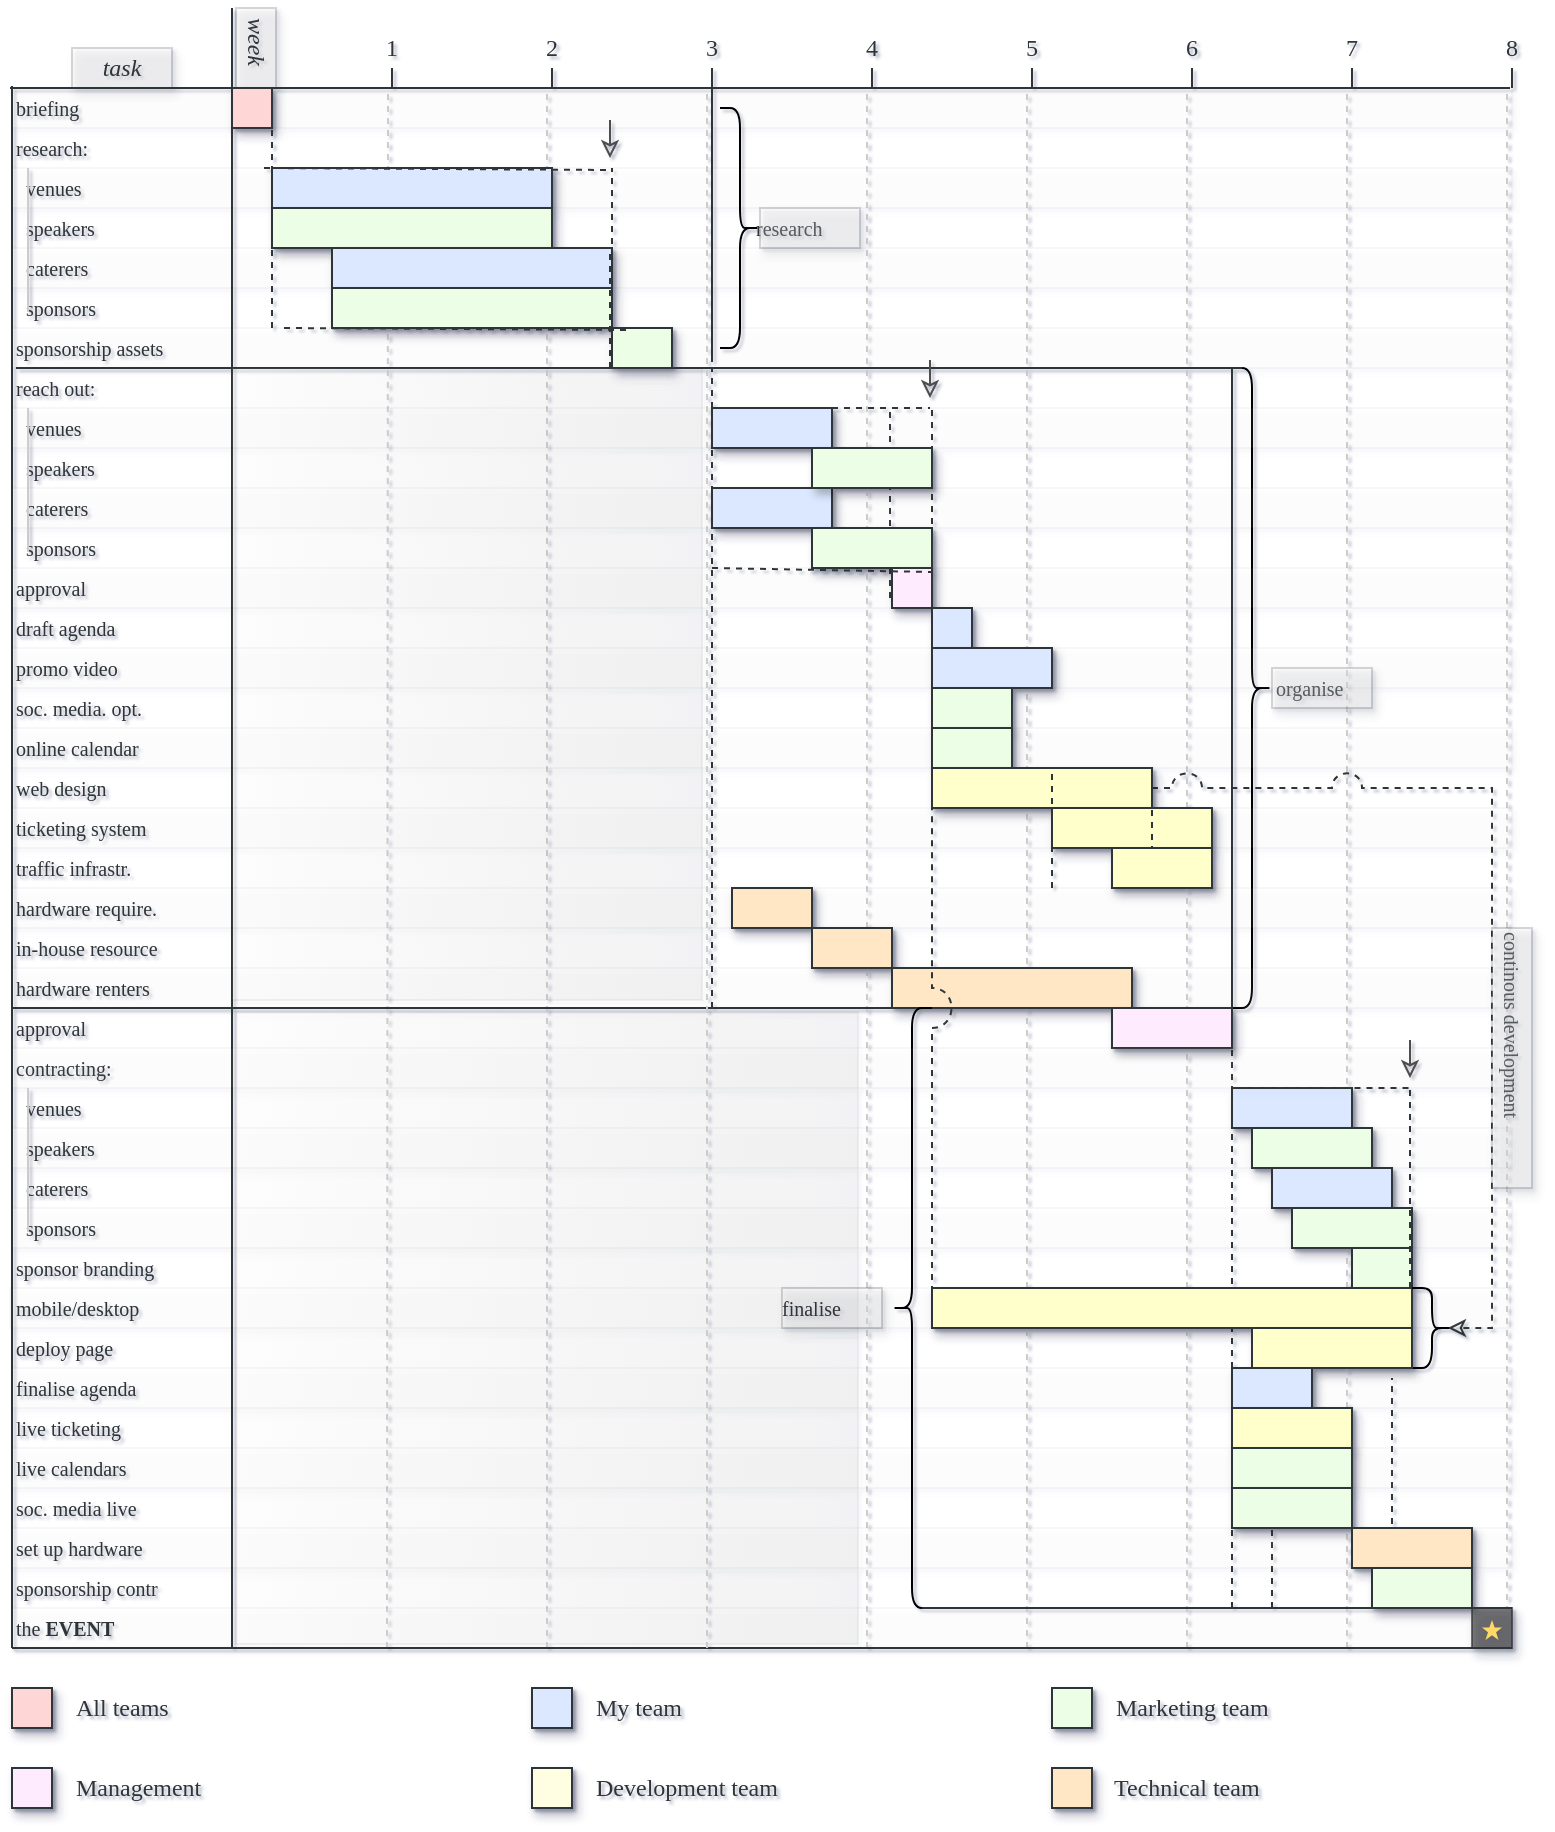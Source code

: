<mxfile version="13.9.9" type="device"><diagram id="DdX38HWJtgEctSTXn_3y" name="Page-1"><mxGraphModel dx="1408" dy="848" grid="0" gridSize="10" guides="1" tooltips="1" connect="1" arrows="1" fold="1" page="1" pageScale="1" pageWidth="827" pageHeight="1169" math="0" shadow="1"><root><mxCell id="0"/><mxCell id="1" parent="0"/><mxCell id="2W7cdCj_ZAWCvq8iic3t-220" value="" style="rounded=0;whiteSpace=wrap;html=1;fontFamily=Lucida Console;strokeColor=#2F3537;opacity=5;fillColor=#FFFFFF;shadow=0;fontColor=#2F3537;align=left;gradientColor=#4D4D4D;gradientDirection=east;" vertex="1" parent="1"><mxGeometry x="152" y="542" width="311" height="316" as="geometry"/></mxCell><mxCell id="2W7cdCj_ZAWCvq8iic3t-186" value="" style="endArrow=none;html=1;dashed=1;fontSize=10;fontColor=#2F3537;strokeColor=#CCCCCC;entryX=0.25;entryY=0;entryDx=0;entryDy=0;exitX=0.25;exitY=1;exitDx=0;exitDy=0;" edge="1" parent="1"><mxGeometry width="50" height="50" relative="1" as="geometry"><mxPoint x="787.5" y="860" as="sourcePoint"/><mxPoint x="787.5" y="80" as="targetPoint"/></mxGeometry></mxCell><mxCell id="2W7cdCj_ZAWCvq8iic3t-123" value="" style="endArrow=none;dashed=1;html=1;strokeColor=#2F3537;fontSize=10;fontColor=#2F3537;entryX=1;entryY=0.25;entryDx=0;entryDy=0;" edge="1" parent="1"><mxGeometry width="50" height="50" relative="1" as="geometry"><mxPoint x="670" y="840" as="sourcePoint"/><mxPoint x="670" y="725" as="targetPoint"/></mxGeometry></mxCell><mxCell id="2W7cdCj_ZAWCvq8iic3t-125" value="" style="endArrow=none;dashed=1;html=1;strokeColor=#2F3537;fontSize=10;fontColor=#2F3537;entryX=1;entryY=0.25;entryDx=0;entryDy=0;" edge="1" parent="1"><mxGeometry width="50" height="50" relative="1" as="geometry"><mxPoint x="730" y="840" as="sourcePoint"/><mxPoint x="730" y="725" as="targetPoint"/></mxGeometry></mxCell><mxCell id="2W7cdCj_ZAWCvq8iic3t-185" value="" style="endArrow=none;html=1;dashed=1;fontSize=10;fontColor=#2F3537;strokeColor=#CCCCCC;entryX=0.25;entryY=0;entryDx=0;entryDy=0;exitX=0.25;exitY=1;exitDx=0;exitDy=0;" edge="1" parent="1"><mxGeometry width="50" height="50" relative="1" as="geometry"><mxPoint x="707.5" y="860" as="sourcePoint"/><mxPoint x="707.5" y="80" as="targetPoint"/></mxGeometry></mxCell><mxCell id="2W7cdCj_ZAWCvq8iic3t-184" value="" style="endArrow=none;html=1;dashed=1;fontSize=10;fontColor=#2F3537;strokeColor=#CCCCCC;entryX=0.25;entryY=0;entryDx=0;entryDy=0;exitX=0.25;exitY=1;exitDx=0;exitDy=0;" edge="1" parent="1"><mxGeometry width="50" height="50" relative="1" as="geometry"><mxPoint x="627.5" y="860" as="sourcePoint"/><mxPoint x="627.5" y="80" as="targetPoint"/></mxGeometry></mxCell><mxCell id="2W7cdCj_ZAWCvq8iic3t-182" value="" style="endArrow=none;html=1;dashed=1;fontSize=10;fontColor=#2F3537;strokeColor=#CCCCCC;entryX=0.25;entryY=0;entryDx=0;entryDy=0;exitX=0.25;exitY=1;exitDx=0;exitDy=0;" edge="1" parent="1"><mxGeometry width="50" height="50" relative="1" as="geometry"><mxPoint x="467.5" y="860" as="sourcePoint"/><mxPoint x="467.5" y="80" as="targetPoint"/></mxGeometry></mxCell><mxCell id="2W7cdCj_ZAWCvq8iic3t-95" value="" style="shape=curlyBracket;whiteSpace=wrap;html=1;rounded=1;fontSize=10;align=left;direction=west;fontColor=#2F3537;" vertex="1" parent="1"><mxGeometry x="650" y="220" width="20" height="320" as="geometry"/></mxCell><mxCell id="2W7cdCj_ZAWCvq8iic3t-113" style="edgeStyle=orthogonalEdgeStyle;rounded=0;orthogonalLoop=1;jettySize=auto;html=1;strokeColor=#2F3537;fontSize=10;fontColor=#2F3537;entryX=0.1;entryY=0.5;entryDx=0;entryDy=0;entryPerimeter=0;dashed=1;endArrow=classic;endFill=0;jumpStyle=arc;jumpSize=15;" edge="1" parent="1" source="2W7cdCj_ZAWCvq8iic3t-86" target="2W7cdCj_ZAWCvq8iic3t-114"><mxGeometry relative="1" as="geometry"><mxPoint x="790" y="720" as="targetPoint"/><Array as="points"><mxPoint x="780" y="430"/><mxPoint x="780" y="700"/></Array></mxGeometry></mxCell><mxCell id="2W7cdCj_ZAWCvq8iic3t-102" value="" style="endArrow=none;dashed=1;html=1;strokeColor=#2F3537;fontSize=10;fontColor=#2F3537;exitX=1;exitY=0.75;exitDx=0;exitDy=0;" edge="1" parent="1"><mxGeometry width="50" height="50" relative="1" as="geometry"><mxPoint x="479" y="335" as="sourcePoint"/><mxPoint x="479" y="240" as="targetPoint"/></mxGeometry></mxCell><mxCell id="2W7cdCj_ZAWCvq8iic3t-99" value="" style="endArrow=none;dashed=1;html=1;strokeColor=#2F3537;fontSize=10;fontColor=#2F3537;entryX=1;entryY=0;entryDx=0;entryDy=0;" edge="1" parent="1" target="2W7cdCj_ZAWCvq8iic3t-62"><mxGeometry width="50" height="50" relative="1" as="geometry"><mxPoint x="310" y="200" as="sourcePoint"/><mxPoint x="309" y="140" as="targetPoint"/></mxGeometry></mxCell><mxCell id="2W7cdCj_ZAWCvq8iic3t-180" value="" style="endArrow=none;html=1;dashed=1;fontSize=10;fontColor=#2F3537;strokeColor=#CCCCCC;entryX=0.25;entryY=0;entryDx=0;entryDy=0;exitX=0.25;exitY=1;exitDx=0;exitDy=0;" edge="1" parent="1"><mxGeometry width="50" height="50" relative="1" as="geometry"><mxPoint x="307.5" y="860" as="sourcePoint"/><mxPoint x="307.5" y="80" as="targetPoint"/></mxGeometry></mxCell><mxCell id="2W7cdCj_ZAWCvq8iic3t-179" value="" style="endArrow=none;html=1;dashed=1;fontSize=10;fontColor=#2F3537;strokeColor=#CCCCCC;exitX=0.25;exitY=1;exitDx=0;exitDy=0;jumpSize=15;" edge="1" parent="1" source="2W7cdCj_ZAWCvq8iic3t-177"><mxGeometry width="50" height="50" relative="1" as="geometry"><mxPoint x="390" y="420" as="sourcePoint"/><mxPoint x="228" y="80" as="targetPoint"/></mxGeometry></mxCell><mxCell id="2W7cdCj_ZAWCvq8iic3t-177" value="" style="rounded=0;whiteSpace=wrap;html=1;fontFamily=Lucida Console;strokeColor=#2F3537;opacity=3;fillColor=#FFFFFF;shadow=1;fontColor=#2F3537;align=left;textOpacity=5;" vertex="1" parent="1"><mxGeometry x="40" y="840" width="750" height="20" as="geometry"/></mxCell><mxCell id="2W7cdCj_ZAWCvq8iic3t-183" value="" style="endArrow=none;html=1;fontSize=10;fontColor=#2F3537;entryX=0.25;entryY=0;entryDx=0;entryDy=0;exitX=0.25;exitY=1;exitDx=0;exitDy=0;shadow=0;dashed=1;strokeColor=#CCCCCC;" edge="1" parent="1"><mxGeometry width="50" height="50" relative="1" as="geometry"><mxPoint x="547.5" y="860" as="sourcePoint"/><mxPoint x="547.5" y="80" as="targetPoint"/></mxGeometry></mxCell><mxCell id="2W7cdCj_ZAWCvq8iic3t-156" value="" style="rounded=0;whiteSpace=wrap;html=1;fontFamily=Lucida Console;strokeColor=#2F3537;opacity=3;fillColor=#FFFFFF;shadow=1;fontColor=#2F3537;align=left;textOpacity=5;" vertex="1" parent="1"><mxGeometry x="40" y="80" width="750" height="20" as="geometry"/></mxCell><mxCell id="2W7cdCj_ZAWCvq8iic3t-192" value="" style="rounded=0;whiteSpace=wrap;html=1;fontFamily=Lucida Console;strokeColor=#2F3537;opacity=20;fillColor=#FFFFFF;shadow=1;fontColor=#2F3537;align=left;direction=south;fontStyle=2" vertex="1" parent="1"><mxGeometry x="152" y="40" width="20" height="40" as="geometry"/></mxCell><mxCell id="2W7cdCj_ZAWCvq8iic3t-191" value="" style="rounded=0;whiteSpace=wrap;html=1;fontFamily=Lucida Console;strokeColor=#2F3537;opacity=20;fillColor=#FFFFFF;shadow=1;fontColor=#2F3537;align=left;" vertex="1" parent="1"><mxGeometry x="70" y="60" width="50" height="20" as="geometry"/></mxCell><mxCell id="2W7cdCj_ZAWCvq8iic3t-159" value="" style="rounded=0;whiteSpace=wrap;html=1;fontFamily=Lucida Console;strokeColor=#2F3537;opacity=3;fillColor=#FFFFFF;shadow=1;fontColor=#2F3537;align=left;textOpacity=5;" vertex="1" parent="1"><mxGeometry x="40" y="120" width="750" height="20" as="geometry"/></mxCell><mxCell id="2W7cdCj_ZAWCvq8iic3t-160" value="" style="rounded=0;whiteSpace=wrap;html=1;fontFamily=Lucida Console;strokeColor=#2F3537;opacity=3;fillColor=#FFFFFF;shadow=1;fontColor=#2F3537;align=left;textOpacity=5;" vertex="1" parent="1"><mxGeometry x="40" y="160" width="750" height="20" as="geometry"/></mxCell><mxCell id="2W7cdCj_ZAWCvq8iic3t-161" value="" style="rounded=0;whiteSpace=wrap;html=1;fontFamily=Lucida Console;strokeColor=#2F3537;opacity=3;fillColor=#FFFFFF;shadow=1;fontColor=#2F3537;align=left;textOpacity=5;" vertex="1" parent="1"><mxGeometry x="40" y="200" width="750" height="20" as="geometry"/></mxCell><mxCell id="2W7cdCj_ZAWCvq8iic3t-162" value="" style="rounded=0;whiteSpace=wrap;html=1;fontFamily=Lucida Console;strokeColor=#2F3537;opacity=3;fillColor=#FFFFFF;shadow=1;fontColor=#2F3537;align=left;textOpacity=5;" vertex="1" parent="1"><mxGeometry x="40" y="240" width="750" height="20" as="geometry"/></mxCell><mxCell id="2W7cdCj_ZAWCvq8iic3t-163" value="" style="rounded=0;whiteSpace=wrap;html=1;fontFamily=Lucida Console;strokeColor=#2F3537;opacity=3;fillColor=#FFFFFF;shadow=1;fontColor=#2F3537;align=left;textOpacity=5;" vertex="1" parent="1"><mxGeometry x="40" y="280" width="750" height="20" as="geometry"/></mxCell><mxCell id="2W7cdCj_ZAWCvq8iic3t-164" value="" style="rounded=0;whiteSpace=wrap;html=1;fontFamily=Lucida Console;strokeColor=#2F3537;opacity=3;fillColor=#FFFFFF;shadow=1;fontColor=#2F3537;align=left;textOpacity=5;" vertex="1" parent="1"><mxGeometry x="40" y="320" width="750" height="20" as="geometry"/></mxCell><mxCell id="2W7cdCj_ZAWCvq8iic3t-165" value="" style="rounded=0;whiteSpace=wrap;html=1;fontFamily=Lucida Console;strokeColor=#2F3537;opacity=3;fillColor=#FFFFFF;shadow=1;fontColor=#2F3537;align=left;textOpacity=5;" vertex="1" parent="1"><mxGeometry x="40" y="360" width="750" height="20" as="geometry"/></mxCell><mxCell id="2W7cdCj_ZAWCvq8iic3t-166" value="" style="rounded=0;whiteSpace=wrap;html=1;fontFamily=Lucida Console;strokeColor=#2F3537;opacity=3;fillColor=#FFFFFF;shadow=1;fontColor=#2F3537;align=left;textOpacity=5;" vertex="1" parent="1"><mxGeometry x="40" y="400" width="750" height="20" as="geometry"/></mxCell><mxCell id="2W7cdCj_ZAWCvq8iic3t-167" value="" style="rounded=0;whiteSpace=wrap;html=1;fontFamily=Lucida Console;strokeColor=#2F3537;opacity=3;fillColor=#FFFFFF;shadow=1;fontColor=#2F3537;align=left;textOpacity=5;" vertex="1" parent="1"><mxGeometry x="40" y="440" width="750" height="20" as="geometry"/></mxCell><mxCell id="2W7cdCj_ZAWCvq8iic3t-176" value="" style="rounded=0;whiteSpace=wrap;html=1;fontFamily=Lucida Console;strokeColor=#2F3537;opacity=3;fillColor=#FFFFFF;shadow=1;fontColor=#2F3537;align=left;textOpacity=5;" vertex="1" parent="1"><mxGeometry x="40" y="800" width="750" height="20" as="geometry"/></mxCell><mxCell id="2W7cdCj_ZAWCvq8iic3t-175" value="" style="rounded=0;whiteSpace=wrap;html=1;fontFamily=Lucida Console;strokeColor=#2F3537;opacity=3;fillColor=#FFFFFF;shadow=1;fontColor=#2F3537;align=left;textOpacity=5;" vertex="1" parent="1"><mxGeometry x="40" y="760" width="750" height="20" as="geometry"/></mxCell><mxCell id="2W7cdCj_ZAWCvq8iic3t-174" value="" style="rounded=0;whiteSpace=wrap;html=1;fontFamily=Lucida Console;strokeColor=#2F3537;opacity=3;fillColor=#FFFFFF;shadow=1;fontColor=#2F3537;align=left;textOpacity=5;" vertex="1" parent="1"><mxGeometry x="40" y="720" width="750" height="20" as="geometry"/></mxCell><mxCell id="2W7cdCj_ZAWCvq8iic3t-172" value="" style="rounded=0;whiteSpace=wrap;html=1;fontFamily=Lucida Console;strokeColor=#2F3537;opacity=3;fillColor=#FFFFFF;shadow=1;fontColor=#2F3537;align=left;textOpacity=5;" vertex="1" parent="1"><mxGeometry x="40" y="640" width="750" height="20" as="geometry"/></mxCell><mxCell id="2W7cdCj_ZAWCvq8iic3t-171" value="" style="rounded=0;whiteSpace=wrap;html=1;fontFamily=Lucida Console;strokeColor=#2F3537;opacity=3;fillColor=#FFFFFF;shadow=1;fontColor=#2F3537;align=left;textOpacity=5;" vertex="1" parent="1"><mxGeometry x="40" y="600" width="750" height="20" as="geometry"/></mxCell><mxCell id="2W7cdCj_ZAWCvq8iic3t-168" value="" style="rounded=0;whiteSpace=wrap;html=1;fontFamily=Lucida Console;strokeColor=#2F3537;opacity=3;fillColor=#FFFFFF;shadow=1;fontColor=#2F3537;align=left;textOpacity=5;" vertex="1" parent="1"><mxGeometry x="40" y="480" width="750" height="20" as="geometry"/></mxCell><mxCell id="2W7cdCj_ZAWCvq8iic3t-169" value="" style="rounded=0;whiteSpace=wrap;html=1;fontFamily=Lucida Console;strokeColor=#2F3537;opacity=3;fillColor=#FFFFFF;shadow=1;fontColor=#2F3537;align=left;textOpacity=5;" vertex="1" parent="1"><mxGeometry x="40" y="520" width="750" height="20" as="geometry"/></mxCell><mxCell id="2W7cdCj_ZAWCvq8iic3t-173" value="" style="rounded=0;whiteSpace=wrap;html=1;fontFamily=Lucida Console;strokeColor=#2F3537;opacity=3;fillColor=#FFFFFF;shadow=1;fontColor=#2F3537;align=left;textOpacity=5;" vertex="1" parent="1"><mxGeometry x="39" y="680" width="750" height="20" as="geometry"/></mxCell><mxCell id="2W7cdCj_ZAWCvq8iic3t-145" value="" style="rounded=0;whiteSpace=wrap;html=1;fontFamily=Lucida Console;strokeColor=#2F3537;opacity=20;fillColor=#FFFFFF;shadow=1;fontColor=#2F3537;align=left;" vertex="1" parent="1"><mxGeometry x="425" y="680" width="50" height="20" as="geometry"/></mxCell><mxCell id="2W7cdCj_ZAWCvq8iic3t-1" value="" style="endArrow=none;html=1;strokeColor=#2F3537;exitX=1;exitY=1;exitDx=0;exitDy=0;" edge="1" parent="1" source="2W7cdCj_ZAWCvq8iic3t-60"><mxGeometry width="50" height="50" relative="1" as="geometry"><mxPoint x="150" y="975" as="sourcePoint"/><mxPoint x="150" y="40" as="targetPoint"/></mxGeometry></mxCell><mxCell id="2W7cdCj_ZAWCvq8iic3t-2" value="" style="endArrow=none;html=1;strokeColor=#2F3537;" edge="1" parent="1"><mxGeometry width="50" height="50" relative="1" as="geometry"><mxPoint x="39" y="80" as="sourcePoint"/><mxPoint x="789" y="80" as="targetPoint"/></mxGeometry></mxCell><mxCell id="2W7cdCj_ZAWCvq8iic3t-3" value="" style="endArrow=none;html=1;strokeColor=#2F3537;" edge="1" parent="1"><mxGeometry width="50" height="50" relative="1" as="geometry"><mxPoint x="230" y="80" as="sourcePoint"/><mxPoint x="230" y="70" as="targetPoint"/></mxGeometry></mxCell><mxCell id="2W7cdCj_ZAWCvq8iic3t-4" value="" style="endArrow=none;html=1;strokeColor=#2F3537;" edge="1" parent="1"><mxGeometry width="50" height="50" relative="1" as="geometry"><mxPoint x="310" y="80" as="sourcePoint"/><mxPoint x="310" y="70" as="targetPoint"/></mxGeometry></mxCell><mxCell id="2W7cdCj_ZAWCvq8iic3t-5" value="" style="endArrow=none;html=1;strokeColor=#2F3537;" edge="1" parent="1"><mxGeometry width="50" height="50" relative="1" as="geometry"><mxPoint x="390" y="80" as="sourcePoint"/><mxPoint x="390" y="70" as="targetPoint"/></mxGeometry></mxCell><mxCell id="2W7cdCj_ZAWCvq8iic3t-6" value="" style="endArrow=none;html=1;strokeColor=#2F3537;" edge="1" parent="1"><mxGeometry width="50" height="50" relative="1" as="geometry"><mxPoint x="470" y="80" as="sourcePoint"/><mxPoint x="470" y="70" as="targetPoint"/></mxGeometry></mxCell><mxCell id="2W7cdCj_ZAWCvq8iic3t-7" value="" style="endArrow=none;html=1;strokeColor=#2F3537;" edge="1" parent="1"><mxGeometry width="50" height="50" relative="1" as="geometry"><mxPoint x="550" y="80" as="sourcePoint"/><mxPoint x="550" y="70" as="targetPoint"/></mxGeometry></mxCell><mxCell id="2W7cdCj_ZAWCvq8iic3t-8" value="" style="endArrow=none;html=1;strokeColor=#2F3537;" edge="1" parent="1"><mxGeometry width="50" height="50" relative="1" as="geometry"><mxPoint x="630" y="80" as="sourcePoint"/><mxPoint x="630" y="70" as="targetPoint"/></mxGeometry></mxCell><mxCell id="2W7cdCj_ZAWCvq8iic3t-9" value="" style="endArrow=none;html=1;strokeColor=#2F3537;" edge="1" parent="1"><mxGeometry width="50" height="50" relative="1" as="geometry"><mxPoint x="710" y="80" as="sourcePoint"/><mxPoint x="710" y="70" as="targetPoint"/></mxGeometry></mxCell><mxCell id="2W7cdCj_ZAWCvq8iic3t-10" value="" style="endArrow=none;html=1;strokeColor=#2F3537;" edge="1" parent="1"><mxGeometry width="50" height="50" relative="1" as="geometry"><mxPoint x="790" y="80" as="sourcePoint"/><mxPoint x="790" y="70" as="targetPoint"/></mxGeometry></mxCell><mxCell id="2W7cdCj_ZAWCvq8iic3t-11" value="week" style="text;html=1;strokeColor=none;fillColor=none;align=left;verticalAlign=middle;whiteSpace=wrap;rounded=0;fontFamily=Fira Code;fontSource=https%3A%2F%2Ffonts.googleapis.com%2Fcss2%3Ffamily%3DFira%2BCode%3Awght%40300%26display%3Dswap';fontColor=#2F3537;rotation=90;fontStyle=2" vertex="1" parent="1"><mxGeometry x="143" y="52" width="38" height="20" as="geometry"/></mxCell><mxCell id="2W7cdCj_ZAWCvq8iic3t-12" value="1" style="text;html=1;strokeColor=none;fillColor=none;align=center;verticalAlign=middle;whiteSpace=wrap;rounded=0;fontFamily=Fira Code;fontSource=https%3A%2F%2Ffonts.googleapis.com%2Fcss2%3Ffamily%3DFira%2BCode%3Awght%40300%26display%3Dswap';fontColor=#2F3537;" vertex="1" parent="1"><mxGeometry x="220" y="50" width="20" height="20" as="geometry"/></mxCell><mxCell id="2W7cdCj_ZAWCvq8iic3t-13" value="2" style="text;html=1;strokeColor=none;fillColor=none;align=center;verticalAlign=middle;whiteSpace=wrap;rounded=0;fontFamily=Fira Code;fontSource=https%3A%2F%2Ffonts.googleapis.com%2Fcss2%3Ffamily%3DFira%2BCode%3Awght%40300%26display%3Dswap';fontColor=#2F3537;" vertex="1" parent="1"><mxGeometry x="300" y="50" width="20" height="20" as="geometry"/></mxCell><mxCell id="2W7cdCj_ZAWCvq8iic3t-14" value="3" style="text;html=1;strokeColor=none;fillColor=none;align=center;verticalAlign=middle;whiteSpace=wrap;rounded=0;fontFamily=Fira Code;fontSource=https%3A%2F%2Ffonts.googleapis.com%2Fcss2%3Ffamily%3DFira%2BCode%3Awght%40300%26display%3Dswap';fontColor=#2F3537;" vertex="1" parent="1"><mxGeometry x="380" y="50" width="20" height="20" as="geometry"/></mxCell><mxCell id="2W7cdCj_ZAWCvq8iic3t-15" value="4" style="text;html=1;strokeColor=none;fillColor=none;align=center;verticalAlign=middle;whiteSpace=wrap;rounded=0;fontFamily=Fira Code;fontSource=https%3A%2F%2Ffonts.googleapis.com%2Fcss2%3Ffamily%3DFira%2BCode%3Awght%40300%26display%3Dswap';fontColor=#2F3537;" vertex="1" parent="1"><mxGeometry x="460" y="50" width="20" height="20" as="geometry"/></mxCell><mxCell id="2W7cdCj_ZAWCvq8iic3t-16" value="5" style="text;html=1;strokeColor=none;fillColor=none;align=center;verticalAlign=middle;whiteSpace=wrap;rounded=0;fontFamily=Fira Code;fontSource=https%3A%2F%2Ffonts.googleapis.com%2Fcss2%3Ffamily%3DFira%2BCode%3Awght%40300%26display%3Dswap';fontColor=#2F3537;" vertex="1" parent="1"><mxGeometry x="540" y="50" width="20" height="20" as="geometry"/></mxCell><mxCell id="2W7cdCj_ZAWCvq8iic3t-17" value="6" style="text;html=1;strokeColor=none;fillColor=none;align=center;verticalAlign=middle;whiteSpace=wrap;rounded=0;fontFamily=Fira Code;fontSource=https%3A%2F%2Ffonts.googleapis.com%2Fcss2%3Ffamily%3DFira%2BCode%3Awght%40300%26display%3Dswap';fontColor=#2F3537;" vertex="1" parent="1"><mxGeometry x="620" y="50" width="20" height="20" as="geometry"/></mxCell><mxCell id="2W7cdCj_ZAWCvq8iic3t-18" value="7" style="text;html=1;strokeColor=none;fillColor=none;align=center;verticalAlign=middle;whiteSpace=wrap;rounded=0;fontFamily=Fira Code;fontSource=https%3A%2F%2Ffonts.googleapis.com%2Fcss2%3Ffamily%3DFira%2BCode%3Awght%40300%26display%3Dswap';fontColor=#2F3537;" vertex="1" parent="1"><mxGeometry x="700" y="50" width="20" height="20" as="geometry"/></mxCell><mxCell id="2W7cdCj_ZAWCvq8iic3t-19" value="8" style="text;html=1;strokeColor=none;fillColor=none;align=center;verticalAlign=middle;whiteSpace=wrap;rounded=0;fontFamily=Fira Code;fontSource=https%3A%2F%2Ffonts.googleapis.com%2Fcss2%3Ffamily%3DFira%2BCode%3Awght%40300%26display%3Dswap';fontColor=#2F3537;" vertex="1" parent="1"><mxGeometry x="780" y="50" width="20" height="20" as="geometry"/></mxCell><mxCell id="2W7cdCj_ZAWCvq8iic3t-21" value="briefing" style="text;html=1;strokeColor=none;fillColor=none;align=left;verticalAlign=middle;whiteSpace=wrap;rounded=0;fontFamily=Fira Code;fontSource=https%3A%2F%2Ffonts.googleapis.com%2Fcss2%3Ffamily%3DFira%2BCode%3Awght%40300%26display%3Dswap';fontColor=#2F3537;fontSize=10;" vertex="1" parent="1"><mxGeometry x="40" y="80" width="70" height="20" as="geometry"/></mxCell><mxCell id="2W7cdCj_ZAWCvq8iic3t-22" value="research:" style="text;html=1;strokeColor=none;fillColor=none;align=left;verticalAlign=middle;whiteSpace=wrap;rounded=0;fontFamily=Fira Code;fontSource=https%3A%2F%2Ffonts.googleapis.com%2Fcss2%3Ffamily%3DFira%2BCode%3Awght%40300%26display%3Dswap';fontColor=#2F3537;fontSize=10;" vertex="1" parent="1"><mxGeometry x="40" y="100" width="70" height="20" as="geometry"/></mxCell><mxCell id="2W7cdCj_ZAWCvq8iic3t-23" value="&amp;nbsp; venues" style="text;html=1;strokeColor=none;fillColor=none;align=left;verticalAlign=middle;whiteSpace=wrap;rounded=0;fontFamily=Fira Code;fontSource=https%3A%2F%2Ffonts.googleapis.com%2Fcss2%3Ffamily%3DFira%2BCode%3Awght%40300%26display%3Dswap';fontColor=#2F3537;fontSize=10;" vertex="1" parent="1"><mxGeometry x="40" y="120" width="110" height="20" as="geometry"/></mxCell><mxCell id="2W7cdCj_ZAWCvq8iic3t-24" value="&amp;nbsp; speakers" style="text;html=1;strokeColor=none;fillColor=none;align=left;verticalAlign=middle;whiteSpace=wrap;rounded=0;fontFamily=Fira Code;fontSource=https%3A%2F%2Ffonts.googleapis.com%2Fcss2%3Ffamily%3DFira%2BCode%3Awght%40300%26display%3Dswap';fontColor=#2F3537;fontSize=10;" vertex="1" parent="1"><mxGeometry x="40" y="140" width="110" height="20" as="geometry"/></mxCell><mxCell id="2W7cdCj_ZAWCvq8iic3t-25" value="&amp;nbsp; caterers" style="text;html=1;strokeColor=none;fillColor=none;align=left;verticalAlign=middle;whiteSpace=wrap;rounded=0;fontFamily=Fira Code;fontSource=https%3A%2F%2Ffonts.googleapis.com%2Fcss2%3Ffamily%3DFira%2BCode%3Awght%40300%26display%3Dswap';fontColor=#2F3537;fontSize=10;" vertex="1" parent="1"><mxGeometry x="40" y="160" width="110" height="20" as="geometry"/></mxCell><mxCell id="2W7cdCj_ZAWCvq8iic3t-26" value="&amp;nbsp; sponsors" style="text;html=1;strokeColor=none;fillColor=none;align=left;verticalAlign=middle;whiteSpace=wrap;rounded=0;fontFamily=Fira Code;fontSource=https%3A%2F%2Ffonts.googleapis.com%2Fcss2%3Ffamily%3DFira%2BCode%3Awght%40300%26display%3Dswap';fontColor=#2F3537;fontSize=10;" vertex="1" parent="1"><mxGeometry x="40" y="180" width="110" height="20" as="geometry"/></mxCell><mxCell id="2W7cdCj_ZAWCvq8iic3t-27" value="sponsorship assets" style="text;html=1;strokeColor=none;fillColor=none;align=left;verticalAlign=middle;whiteSpace=wrap;rounded=0;fontFamily=Fira Code;fontSource=https%3A%2F%2Ffonts.googleapis.com%2Fcss2%3Ffamily%3DFira%2BCode%3Awght%40300%26display%3Dswap';fontColor=#2F3537;fontSize=10;" vertex="1" parent="1"><mxGeometry x="40" y="200" width="110" height="20" as="geometry"/></mxCell><mxCell id="2W7cdCj_ZAWCvq8iic3t-28" value="reach out:" style="text;html=1;strokeColor=none;fillColor=none;align=left;verticalAlign=middle;whiteSpace=wrap;rounded=0;fontFamily=Fira Code;fontSource=https%3A%2F%2Ffonts.googleapis.com%2Fcss2%3Ffamily%3DFira%2BCode%3Awght%40300%26display%3Dswap';fontColor=#2F3537;fontSize=10;" vertex="1" parent="1"><mxGeometry x="40" y="220" width="110" height="20" as="geometry"/></mxCell><mxCell id="2W7cdCj_ZAWCvq8iic3t-30" value="&amp;nbsp; venues" style="text;html=1;strokeColor=none;fillColor=none;align=left;verticalAlign=middle;whiteSpace=wrap;rounded=0;fontFamily=Fira Code;fontSource=https%3A%2F%2Ffonts.googleapis.com%2Fcss2%3Ffamily%3DFira%2BCode%3Awght%40300%26display%3Dswap';fontColor=#2F3537;fontSize=10;" vertex="1" parent="1"><mxGeometry x="40" y="240" width="110" height="20" as="geometry"/></mxCell><mxCell id="2W7cdCj_ZAWCvq8iic3t-31" value="&amp;nbsp; speakers" style="text;html=1;strokeColor=none;fillColor=none;align=left;verticalAlign=middle;whiteSpace=wrap;rounded=0;fontFamily=Fira Code;fontSource=https%3A%2F%2Ffonts.googleapis.com%2Fcss2%3Ffamily%3DFira%2BCode%3Awght%40300%26display%3Dswap';fontColor=#2F3537;fontSize=10;" vertex="1" parent="1"><mxGeometry x="40" y="260" width="110" height="20" as="geometry"/></mxCell><mxCell id="2W7cdCj_ZAWCvq8iic3t-32" value="&amp;nbsp; caterers" style="text;html=1;strokeColor=none;fillColor=none;align=left;verticalAlign=middle;whiteSpace=wrap;rounded=0;fontFamily=Fira Code;fontSource=https%3A%2F%2Ffonts.googleapis.com%2Fcss2%3Ffamily%3DFira%2BCode%3Awght%40300%26display%3Dswap';fontColor=#2F3537;fontSize=10;" vertex="1" parent="1"><mxGeometry x="40" y="280" width="110" height="20" as="geometry"/></mxCell><mxCell id="2W7cdCj_ZAWCvq8iic3t-33" value="&amp;nbsp; sponsors" style="text;html=1;strokeColor=none;fillColor=none;align=left;verticalAlign=middle;whiteSpace=wrap;rounded=0;fontFamily=Fira Code;fontSource=https%3A%2F%2Ffonts.googleapis.com%2Fcss2%3Ffamily%3DFira%2BCode%3Awght%40300%26display%3Dswap';fontColor=#2F3537;fontSize=10;" vertex="1" parent="1"><mxGeometry x="40" y="300" width="110" height="20" as="geometry"/></mxCell><mxCell id="2W7cdCj_ZAWCvq8iic3t-34" value="draft agenda" style="text;html=1;strokeColor=none;fillColor=none;align=left;verticalAlign=middle;whiteSpace=wrap;rounded=0;fontFamily=Fira Code;fontSource=https%3A%2F%2Ffonts.googleapis.com%2Fcss2%3Ffamily%3DFira%2BCode%3Awght%40300%26display%3Dswap';fontColor=#2F3537;fontSize=10;" vertex="1" parent="1"><mxGeometry x="40" y="340" width="110" height="20" as="geometry"/></mxCell><mxCell id="2W7cdCj_ZAWCvq8iic3t-35" value="promo video" style="text;html=1;strokeColor=none;fillColor=none;align=left;verticalAlign=middle;whiteSpace=wrap;rounded=0;fontFamily=Fira Code;fontSource=https%3A%2F%2Ffonts.googleapis.com%2Fcss2%3Ffamily%3DFira%2BCode%3Awght%40300%26display%3Dswap';fontColor=#2F3537;fontSize=10;" vertex="1" parent="1"><mxGeometry x="40" y="360" width="110" height="20" as="geometry"/></mxCell><mxCell id="2W7cdCj_ZAWCvq8iic3t-36" value="soc. media. opt." style="text;html=1;strokeColor=none;fillColor=none;align=left;verticalAlign=middle;whiteSpace=wrap;rounded=0;fontFamily=Fira Code;fontSource=https%3A%2F%2Ffonts.googleapis.com%2Fcss2%3Ffamily%3DFira%2BCode%3Awght%40300%26display%3Dswap';fontColor=#2F3537;fontSize=10;" vertex="1" parent="1"><mxGeometry x="40" y="380" width="110" height="20" as="geometry"/></mxCell><mxCell id="2W7cdCj_ZAWCvq8iic3t-37" value="online calendar" style="text;html=1;strokeColor=none;fillColor=none;align=left;verticalAlign=middle;whiteSpace=wrap;rounded=0;fontFamily=Fira Code;fontSource=https%3A%2F%2Ffonts.googleapis.com%2Fcss2%3Ffamily%3DFira%2BCode%3Awght%40300%26display%3Dswap';fontColor=#2F3537;fontSize=10;" vertex="1" parent="1"><mxGeometry x="40" y="400" width="110" height="20" as="geometry"/></mxCell><mxCell id="2W7cdCj_ZAWCvq8iic3t-38" value="web design" style="text;html=1;strokeColor=none;fillColor=none;align=left;verticalAlign=middle;whiteSpace=wrap;rounded=0;fontFamily=Fira Code;fontSource=https%3A%2F%2Ffonts.googleapis.com%2Fcss2%3Ffamily%3DFira%2BCode%3Awght%40300%26display%3Dswap';fontColor=#2F3537;fontSize=10;" vertex="1" parent="1"><mxGeometry x="40" y="420" width="110" height="20" as="geometry"/></mxCell><mxCell id="2W7cdCj_ZAWCvq8iic3t-39" value="ticketing system" style="text;html=1;strokeColor=none;fillColor=none;align=left;verticalAlign=middle;whiteSpace=wrap;rounded=0;fontFamily=Fira Code;fontSource=https%3A%2F%2Ffonts.googleapis.com%2Fcss2%3Ffamily%3DFira%2BCode%3Awght%40300%26display%3Dswap';fontColor=#2F3537;fontSize=10;" vertex="1" parent="1"><mxGeometry x="40" y="440" width="110" height="20" as="geometry"/></mxCell><mxCell id="2W7cdCj_ZAWCvq8iic3t-40" value="traffic infrastr." style="text;html=1;strokeColor=none;fillColor=none;align=left;verticalAlign=middle;whiteSpace=wrap;rounded=0;fontFamily=Fira Code;fontSource=https%3A%2F%2Ffonts.googleapis.com%2Fcss2%3Ffamily%3DFira%2BCode%3Awght%40300%26display%3Dswap';fontColor=#2F3537;fontSize=10;" vertex="1" parent="1"><mxGeometry x="40" y="460" width="110" height="20" as="geometry"/></mxCell><mxCell id="2W7cdCj_ZAWCvq8iic3t-41" value="hardware require." style="text;html=1;strokeColor=none;fillColor=none;align=left;verticalAlign=middle;whiteSpace=wrap;rounded=0;fontFamily=Fira Code;fontSource=https%3A%2F%2Ffonts.googleapis.com%2Fcss2%3Ffamily%3DFira%2BCode%3Awght%40300%26display%3Dswap';fontColor=#2F3537;fontSize=10;" vertex="1" parent="1"><mxGeometry x="40" y="480" width="110" height="20" as="geometry"/></mxCell><mxCell id="2W7cdCj_ZAWCvq8iic3t-42" value="in-house resource" style="text;html=1;strokeColor=none;fillColor=none;align=left;verticalAlign=middle;whiteSpace=wrap;rounded=0;fontFamily=Fira Code;fontSource=https%3A%2F%2Ffonts.googleapis.com%2Fcss2%3Ffamily%3DFira%2BCode%3Awght%40300%26display%3Dswap';fontColor=#2F3537;fontSize=10;" vertex="1" parent="1"><mxGeometry x="40" y="500" width="110" height="20" as="geometry"/></mxCell><mxCell id="2W7cdCj_ZAWCvq8iic3t-43" value="hardware renters" style="text;html=1;strokeColor=none;fillColor=none;align=left;verticalAlign=middle;whiteSpace=wrap;rounded=0;fontFamily=Fira Code;fontSource=https%3A%2F%2Ffonts.googleapis.com%2Fcss2%3Ffamily%3DFira%2BCode%3Awght%40300%26display%3Dswap';fontColor=#2F3537;fontSize=10;" vertex="1" parent="1"><mxGeometry x="40" y="520" width="110" height="20" as="geometry"/></mxCell><mxCell id="2W7cdCj_ZAWCvq8iic3t-44" value="contracting:" style="text;html=1;strokeColor=none;fillColor=none;align=left;verticalAlign=middle;whiteSpace=wrap;rounded=0;fontFamily=Fira Code;fontSource=https%3A%2F%2Ffonts.googleapis.com%2Fcss2%3Ffamily%3DFira%2BCode%3Awght%40300%26display%3Dswap';fontColor=#2F3537;fontSize=10;" vertex="1" parent="1"><mxGeometry x="40" y="560" width="110" height="20" as="geometry"/></mxCell><mxCell id="2W7cdCj_ZAWCvq8iic3t-45" value="&amp;nbsp; venues" style="text;html=1;strokeColor=none;fillColor=none;align=left;verticalAlign=middle;whiteSpace=wrap;rounded=0;fontFamily=Fira Code;fontSource=https%3A%2F%2Ffonts.googleapis.com%2Fcss2%3Ffamily%3DFira%2BCode%3Awght%40300%26display%3Dswap';fontColor=#2F3537;fontSize=10;" vertex="1" parent="1"><mxGeometry x="40" y="580" width="110" height="20" as="geometry"/></mxCell><mxCell id="2W7cdCj_ZAWCvq8iic3t-46" value="&amp;nbsp; speakers" style="text;html=1;strokeColor=none;fillColor=none;align=left;verticalAlign=middle;whiteSpace=wrap;rounded=0;fontFamily=Fira Code;fontSource=https%3A%2F%2Ffonts.googleapis.com%2Fcss2%3Ffamily%3DFira%2BCode%3Awght%40300%26display%3Dswap';fontColor=#2F3537;fontSize=10;" vertex="1" parent="1"><mxGeometry x="40" y="600" width="110" height="20" as="geometry"/></mxCell><mxCell id="2W7cdCj_ZAWCvq8iic3t-47" value="&amp;nbsp; caterers" style="text;html=1;strokeColor=none;fillColor=none;align=left;verticalAlign=middle;whiteSpace=wrap;rounded=0;fontFamily=Fira Code;fontSource=https%3A%2F%2Ffonts.googleapis.com%2Fcss2%3Ffamily%3DFira%2BCode%3Awght%40300%26display%3Dswap';fontColor=#2F3537;fontSize=10;" vertex="1" parent="1"><mxGeometry x="40" y="620" width="110" height="20" as="geometry"/></mxCell><mxCell id="2W7cdCj_ZAWCvq8iic3t-48" value="&amp;nbsp; sponsors" style="text;html=1;strokeColor=none;fillColor=none;align=left;verticalAlign=middle;whiteSpace=wrap;rounded=0;fontFamily=Fira Code;fontSource=https%3A%2F%2Ffonts.googleapis.com%2Fcss2%3Ffamily%3DFira%2BCode%3Awght%40300%26display%3Dswap';fontColor=#2F3537;fontSize=10;" vertex="1" parent="1"><mxGeometry x="40" y="640" width="110" height="20" as="geometry"/></mxCell><mxCell id="2W7cdCj_ZAWCvq8iic3t-49" value="sponsor branding" style="text;html=1;strokeColor=none;fillColor=none;align=left;verticalAlign=middle;whiteSpace=wrap;rounded=0;fontFamily=Fira Code;fontSource=https%3A%2F%2Ffonts.googleapis.com%2Fcss2%3Ffamily%3DFira%2BCode%3Awght%40300%26display%3Dswap';fontColor=#2F3537;fontSize=10;" vertex="1" parent="1"><mxGeometry x="40" y="660" width="110" height="20" as="geometry"/></mxCell><mxCell id="2W7cdCj_ZAWCvq8iic3t-50" value="approval" style="text;html=1;strokeColor=none;fillColor=none;align=left;verticalAlign=middle;whiteSpace=wrap;rounded=0;fontFamily=Fira Code;fontSource=https%3A%2F%2Ffonts.googleapis.com%2Fcss2%3Ffamily%3DFira%2BCode%3Awght%40300%26display%3Dswap';fontColor=#2F3537;fontSize=10;" vertex="1" parent="1"><mxGeometry x="40" y="540" width="110" height="20" as="geometry"/></mxCell><mxCell id="2W7cdCj_ZAWCvq8iic3t-51" value="approval" style="text;html=1;strokeColor=none;fillColor=none;align=left;verticalAlign=middle;whiteSpace=wrap;rounded=0;fontFamily=Fira Code;fontSource=https%3A%2F%2Ffonts.googleapis.com%2Fcss2%3Ffamily%3DFira%2BCode%3Awght%40300%26display%3Dswap';fontColor=#2F3537;fontSize=10;" vertex="1" parent="1"><mxGeometry x="40" y="320" width="110" height="20" as="geometry"/></mxCell><mxCell id="2W7cdCj_ZAWCvq8iic3t-52" value="mobile/desktop" style="text;html=1;strokeColor=none;fillColor=none;align=left;verticalAlign=middle;whiteSpace=wrap;rounded=0;fontFamily=Fira Code;fontSource=https%3A%2F%2Ffonts.googleapis.com%2Fcss2%3Ffamily%3DFira%2BCode%3Awght%40300%26display%3Dswap';fontColor=#2F3537;fontSize=10;" vertex="1" parent="1"><mxGeometry x="40" y="680" width="110" height="20" as="geometry"/></mxCell><mxCell id="2W7cdCj_ZAWCvq8iic3t-53" value="deploy page" style="text;html=1;strokeColor=none;fillColor=none;align=left;verticalAlign=middle;whiteSpace=wrap;rounded=0;fontFamily=Fira Code;fontSource=https%3A%2F%2Ffonts.googleapis.com%2Fcss2%3Ffamily%3DFira%2BCode%3Awght%40300%26display%3Dswap';fontColor=#2F3537;fontSize=10;" vertex="1" parent="1"><mxGeometry x="40" y="700" width="110" height="20" as="geometry"/></mxCell><mxCell id="2W7cdCj_ZAWCvq8iic3t-54" value="finalise agenda" style="text;html=1;strokeColor=none;fillColor=none;align=left;verticalAlign=middle;whiteSpace=wrap;rounded=0;fontFamily=Fira Code;fontSource=https%3A%2F%2Ffonts.googleapis.com%2Fcss2%3Ffamily%3DFira%2BCode%3Awght%40300%26display%3Dswap';fontColor=#2F3537;fontSize=10;" vertex="1" parent="1"><mxGeometry x="40" y="720" width="110" height="20" as="geometry"/></mxCell><mxCell id="2W7cdCj_ZAWCvq8iic3t-55" value="live ticketing" style="text;html=1;strokeColor=none;fillColor=none;align=left;verticalAlign=middle;whiteSpace=wrap;rounded=0;fontFamily=Fira Code;fontSource=https%3A%2F%2Ffonts.googleapis.com%2Fcss2%3Ffamily%3DFira%2BCode%3Awght%40300%26display%3Dswap';fontColor=#2F3537;fontSize=10;" vertex="1" parent="1"><mxGeometry x="40" y="740" width="110" height="20" as="geometry"/></mxCell><mxCell id="2W7cdCj_ZAWCvq8iic3t-56" value="live calendars" style="text;html=1;strokeColor=none;fillColor=none;align=left;verticalAlign=middle;whiteSpace=wrap;rounded=0;fontFamily=Fira Code;fontSource=https%3A%2F%2Ffonts.googleapis.com%2Fcss2%3Ffamily%3DFira%2BCode%3Awght%40300%26display%3Dswap';fontColor=#2F3537;fontSize=10;" vertex="1" parent="1"><mxGeometry x="40" y="760" width="110" height="20" as="geometry"/></mxCell><mxCell id="2W7cdCj_ZAWCvq8iic3t-57" value="soc. media live" style="text;html=1;strokeColor=none;fillColor=none;align=left;verticalAlign=middle;whiteSpace=wrap;rounded=0;fontFamily=Fira Code;fontSource=https%3A%2F%2Ffonts.googleapis.com%2Fcss2%3Ffamily%3DFira%2BCode%3Awght%40300%26display%3Dswap';fontColor=#2F3537;fontSize=10;" vertex="1" parent="1"><mxGeometry x="40" y="780" width="110" height="20" as="geometry"/></mxCell><mxCell id="2W7cdCj_ZAWCvq8iic3t-58" value="set up hardware" style="text;html=1;strokeColor=none;fillColor=none;align=left;verticalAlign=middle;whiteSpace=wrap;rounded=0;fontFamily=Fira Code;fontSource=https%3A%2F%2Ffonts.googleapis.com%2Fcss2%3Ffamily%3DFira%2BCode%3Awght%40300%26display%3Dswap';fontColor=#2F3537;fontSize=10;" vertex="1" parent="1"><mxGeometry x="40" y="800" width="110" height="20" as="geometry"/></mxCell><mxCell id="2W7cdCj_ZAWCvq8iic3t-59" value="sponsorship contr" style="text;html=1;strokeColor=none;fillColor=none;align=left;verticalAlign=middle;whiteSpace=wrap;rounded=0;fontFamily=Fira Code;fontSource=https%3A%2F%2Ffonts.googleapis.com%2Fcss2%3Ffamily%3DFira%2BCode%3Awght%40300%26display%3Dswap';fontColor=#2F3537;fontSize=10;" vertex="1" parent="1"><mxGeometry x="40" y="820" width="110" height="20" as="geometry"/></mxCell><mxCell id="2W7cdCj_ZAWCvq8iic3t-60" value="the &lt;b&gt;EVENT&lt;/b&gt;" style="text;html=1;strokeColor=none;fillColor=none;align=left;verticalAlign=middle;whiteSpace=wrap;rounded=0;fontFamily=Fira Code;fontSource=https%3A%2F%2Ffonts.googleapis.com%2Fcss2%3Ffamily%3DFira%2BCode%3Awght%40300%26display%3Dswap';fontColor=#2F3537;fontSize=10;" vertex="1" parent="1"><mxGeometry x="40" y="840" width="110" height="20" as="geometry"/></mxCell><mxCell id="2W7cdCj_ZAWCvq8iic3t-61" value="" style="rounded=0;whiteSpace=wrap;html=1;fontFamily=Lucida Console;strokeColor=#2F3537;shadow=1;fontColor=#2F3537;align=left;fillColor=#ffd6d6;" vertex="1" parent="1"><mxGeometry x="150" y="80" width="20" height="20" as="geometry"/></mxCell><mxCell id="2W7cdCj_ZAWCvq8iic3t-62" value="" style="rounded=0;whiteSpace=wrap;html=1;fontFamily=Lucida Console;strokeColor=#2F3537;shadow=1;fontColor=#2F3537;align=left;fillColor=#DBE8FF;" vertex="1" parent="1"><mxGeometry x="170" y="120" width="140" height="20" as="geometry"/></mxCell><mxCell id="2W7cdCj_ZAWCvq8iic3t-63" value="" style="rounded=0;whiteSpace=wrap;html=1;fontFamily=Lucida Console;strokeColor=#2F3537;shadow=1;fontColor=#2F3537;align=left;fillColor=#ECFFE6;" vertex="1" parent="1"><mxGeometry x="170" y="140" width="140" height="20" as="geometry"/></mxCell><mxCell id="2W7cdCj_ZAWCvq8iic3t-64" value="" style="rounded=0;whiteSpace=wrap;html=1;fontFamily=Lucida Console;strokeColor=#2F3537;shadow=1;fontColor=#2F3537;align=left;fillColor=#DBE8FF;" vertex="1" parent="1"><mxGeometry x="200" y="160" width="140" height="20" as="geometry"/></mxCell><mxCell id="2W7cdCj_ZAWCvq8iic3t-65" value="" style="rounded=0;whiteSpace=wrap;html=1;fontFamily=Lucida Console;strokeColor=#2F3537;shadow=1;fontColor=#2F3537;align=left;fillColor=#ECFFE6;" vertex="1" parent="1"><mxGeometry x="200" y="180" width="140" height="20" as="geometry"/></mxCell><mxCell id="2W7cdCj_ZAWCvq8iic3t-66" value="" style="rounded=0;whiteSpace=wrap;html=1;fontFamily=Lucida Console;strokeColor=#2F3537;shadow=1;fontColor=#2F3537;align=left;fillColor=#ECFFE6;" vertex="1" parent="1"><mxGeometry x="340" y="200" width="30" height="20" as="geometry"/></mxCell><mxCell id="2W7cdCj_ZAWCvq8iic3t-67" value="" style="endArrow=none;html=1;strokeColor=#2F3537;" edge="1" parent="1"><mxGeometry width="50" height="50" relative="1" as="geometry"><mxPoint x="390" y="217" as="sourcePoint"/><mxPoint x="390" y="80" as="targetPoint"/></mxGeometry></mxCell><mxCell id="2W7cdCj_ZAWCvq8iic3t-68" value="" style="shape=curlyBracket;whiteSpace=wrap;html=1;rounded=1;fontSize=10;align=left;direction=west;fontColor=#2F3537;" vertex="1" parent="1"><mxGeometry x="394" y="90" width="20" height="120" as="geometry"/></mxCell><mxCell id="2W7cdCj_ZAWCvq8iic3t-69" value="research" style="text;html=1;strokeColor=none;fillColor=none;align=left;verticalAlign=middle;whiteSpace=wrap;rounded=0;fontFamily=Fira Code;fontSource=https%3A%2F%2Ffonts.googleapis.com%2Fcss2%3Ffamily%3DFira%2BCode%3Awght%40300%26display%3Dswap';fontColor=#2F3537;fontSize=10;" vertex="1" parent="1"><mxGeometry x="410" y="140" width="70" height="20" as="geometry"/></mxCell><mxCell id="2W7cdCj_ZAWCvq8iic3t-70" value="" style="endArrow=none;dashed=1;html=1;strokeColor=#2F3537;fontSize=10;fontColor=#2F3537;" edge="1" parent="1"><mxGeometry width="50" height="50" relative="1" as="geometry"><mxPoint x="390" y="540" as="sourcePoint"/><mxPoint x="390" y="220" as="targetPoint"/></mxGeometry></mxCell><mxCell id="2W7cdCj_ZAWCvq8iic3t-71" value="" style="rounded=0;whiteSpace=wrap;html=1;fontFamily=Lucida Console;strokeColor=#2F3537;shadow=1;fontColor=#2F3537;align=left;fillColor=#DBE8FF;" vertex="1" parent="1"><mxGeometry x="390" y="240" width="60" height="20" as="geometry"/></mxCell><mxCell id="2W7cdCj_ZAWCvq8iic3t-75" value="" style="rounded=0;whiteSpace=wrap;html=1;fontFamily=Lucida Console;strokeColor=#2F3537;shadow=1;fontColor=#2F3537;align=left;fillColor=#DBE8FF;" vertex="1" parent="1"><mxGeometry x="390" y="280" width="60" height="20" as="geometry"/></mxCell><mxCell id="2W7cdCj_ZAWCvq8iic3t-76" value="" style="rounded=0;whiteSpace=wrap;html=1;fontFamily=Lucida Console;strokeColor=#2F3537;shadow=1;fontColor=#2F3537;align=left;fillColor=#ECFFE6;" vertex="1" parent="1"><mxGeometry x="440" y="260" width="60" height="20" as="geometry"/></mxCell><mxCell id="2W7cdCj_ZAWCvq8iic3t-77" value="" style="rounded=0;whiteSpace=wrap;html=1;fontFamily=Lucida Console;strokeColor=#2F3537;shadow=1;fontColor=#2F3537;align=left;fillColor=#ECFFE6;" vertex="1" parent="1"><mxGeometry x="440" y="300" width="60" height="20" as="geometry"/></mxCell><mxCell id="2W7cdCj_ZAWCvq8iic3t-78" value="" style="endArrow=none;html=1;strokeColor=#2F3537;exitX=0.75;exitY=1;exitDx=0;exitDy=0;" edge="1" parent="1" source="2W7cdCj_ZAWCvq8iic3t-95"><mxGeometry width="50" height="50" relative="1" as="geometry"><mxPoint x="400" y="227" as="sourcePoint"/><mxPoint x="42" y="220" as="targetPoint"/></mxGeometry></mxCell><mxCell id="2W7cdCj_ZAWCvq8iic3t-79" value="" style="endArrow=none;html=1;strokeColor=#2F3537;entryX=0;entryY=0;entryDx=0;entryDy=0;" edge="1" parent="1" target="2W7cdCj_ZAWCvq8iic3t-50"><mxGeometry width="50" height="50" relative="1" as="geometry"><mxPoint x="650" y="540" as="sourcePoint"/><mxPoint x="150" y="540" as="targetPoint"/></mxGeometry></mxCell><mxCell id="2W7cdCj_ZAWCvq8iic3t-81" value="" style="rounded=0;whiteSpace=wrap;html=1;fontFamily=Lucida Console;strokeColor=#2F3537;shadow=1;fontColor=#2F3537;align=left;fillColor=#FFEBFE;" vertex="1" parent="1"><mxGeometry x="480" y="320" width="20" height="20" as="geometry"/></mxCell><mxCell id="2W7cdCj_ZAWCvq8iic3t-82" value="" style="rounded=0;whiteSpace=wrap;html=1;fontFamily=Lucida Console;strokeColor=#2F3537;shadow=1;fontColor=#2F3537;align=left;fillColor=#DBE8FF;" vertex="1" parent="1"><mxGeometry x="500" y="340" width="20" height="20" as="geometry"/></mxCell><mxCell id="2W7cdCj_ZAWCvq8iic3t-83" value="" style="rounded=0;whiteSpace=wrap;html=1;fontFamily=Lucida Console;strokeColor=#2F3537;shadow=1;fontColor=#2F3537;align=left;fillColor=#DBE8FF;" vertex="1" parent="1"><mxGeometry x="500" y="360" width="60" height="20" as="geometry"/></mxCell><mxCell id="2W7cdCj_ZAWCvq8iic3t-84" value="" style="rounded=0;whiteSpace=wrap;html=1;fontFamily=Lucida Console;strokeColor=#2F3537;shadow=1;fontColor=#2F3537;align=left;fillColor=#ECFFE6;" vertex="1" parent="1"><mxGeometry x="500" y="380" width="40" height="20" as="geometry"/></mxCell><mxCell id="2W7cdCj_ZAWCvq8iic3t-85" value="" style="rounded=0;whiteSpace=wrap;html=1;fontFamily=Lucida Console;strokeColor=#2F3537;shadow=1;fontColor=#2F3537;align=left;fillColor=#ECFFE6;" vertex="1" parent="1"><mxGeometry x="500" y="400" width="40" height="20" as="geometry"/></mxCell><mxCell id="2W7cdCj_ZAWCvq8iic3t-86" value="" style="rounded=0;whiteSpace=wrap;html=1;fontFamily=Lucida Console;strokeColor=#2F3537;shadow=1;fontColor=#2F3537;align=left;fillColor=#FFFFCC;" vertex="1" parent="1"><mxGeometry x="500" y="420" width="110" height="20" as="geometry"/></mxCell><mxCell id="2W7cdCj_ZAWCvq8iic3t-87" value="" style="rounded=0;whiteSpace=wrap;html=1;fontFamily=Lucida Console;strokeColor=#2F3537;shadow=1;fontColor=#2F3537;align=left;fillColor=#FFFFCC;" vertex="1" parent="1"><mxGeometry x="560" y="440" width="80" height="20" as="geometry"/></mxCell><mxCell id="2W7cdCj_ZAWCvq8iic3t-88" value="" style="endArrow=none;dashed=1;html=1;strokeColor=#2F3537;fontSize=10;fontColor=#2F3537;entryX=1;entryY=0;entryDx=0;entryDy=0;exitX=0.4;exitY=1;exitDx=0;exitDy=0;exitPerimeter=0;" edge="1" parent="1" source="2W7cdCj_ZAWCvq8iic3t-90" target="2W7cdCj_ZAWCvq8iic3t-86"><mxGeometry width="50" height="50" relative="1" as="geometry"><mxPoint x="610" y="490" as="sourcePoint"/><mxPoint x="590" y="410" as="targetPoint"/></mxGeometry></mxCell><mxCell id="2W7cdCj_ZAWCvq8iic3t-90" value="" style="rounded=0;whiteSpace=wrap;html=1;fontFamily=Lucida Console;strokeColor=#2F3537;shadow=1;fontColor=#2F3537;align=left;fillColor=#FFFFCC;" vertex="1" parent="1"><mxGeometry x="590" y="460" width="50" height="20" as="geometry"/></mxCell><mxCell id="2W7cdCj_ZAWCvq8iic3t-91" value="" style="rounded=0;whiteSpace=wrap;html=1;fontFamily=Lucida Console;strokeColor=#2F3537;shadow=1;fontColor=#2F3537;align=left;fillColor=#FFE6C4;" vertex="1" parent="1"><mxGeometry x="400" y="480" width="40" height="20" as="geometry"/></mxCell><mxCell id="2W7cdCj_ZAWCvq8iic3t-92" value="" style="rounded=0;whiteSpace=wrap;html=1;fontFamily=Lucida Console;strokeColor=#2F3537;shadow=1;fontColor=#2F3537;align=left;fillColor=#FFE6C4;" vertex="1" parent="1"><mxGeometry x="440" y="500" width="40" height="20" as="geometry"/></mxCell><mxCell id="2W7cdCj_ZAWCvq8iic3t-93" value="" style="rounded=0;whiteSpace=wrap;html=1;fontFamily=Lucida Console;strokeColor=#2F3537;shadow=1;fontColor=#2F3537;align=left;fillColor=#FFE6C4;" vertex="1" parent="1"><mxGeometry x="480" y="520" width="120" height="20" as="geometry"/></mxCell><mxCell id="2W7cdCj_ZAWCvq8iic3t-94" value="" style="endArrow=none;html=1;strokeColor=#2F3537;" edge="1" parent="1"><mxGeometry width="50" height="50" relative="1" as="geometry"><mxPoint x="650" y="220" as="sourcePoint"/><mxPoint x="650" y="540" as="targetPoint"/></mxGeometry></mxCell><mxCell id="2W7cdCj_ZAWCvq8iic3t-96" value="organise" style="text;html=1;strokeColor=none;fillColor=none;align=left;verticalAlign=middle;whiteSpace=wrap;rounded=0;fontFamily=Fira Code;fontSource=https%3A%2F%2Ffonts.googleapis.com%2Fcss2%3Ffamily%3DFira%2BCode%3Awght%40300%26display%3Dswap';fontColor=#2F3537;fontSize=10;" vertex="1" parent="1"><mxGeometry x="670" y="370" width="70" height="20" as="geometry"/></mxCell><mxCell id="2W7cdCj_ZAWCvq8iic3t-97" value="" style="endArrow=none;dashed=1;html=1;strokeColor=#2F3537;fontSize=10;fontColor=#2F3537;" edge="1" parent="1"><mxGeometry width="50" height="50" relative="1" as="geometry"><mxPoint x="339" y="220" as="sourcePoint"/><mxPoint x="339" y="160" as="targetPoint"/></mxGeometry></mxCell><mxCell id="2W7cdCj_ZAWCvq8iic3t-98" value="" style="endArrow=none;dashed=1;html=1;strokeColor=#2F3537;fontSize=10;fontColor=#2F3537;" edge="1" parent="1"><mxGeometry width="50" height="50" relative="1" as="geometry"><mxPoint x="170" y="200" as="sourcePoint"/><mxPoint x="170" y="80" as="targetPoint"/></mxGeometry></mxCell><mxCell id="2W7cdCj_ZAWCvq8iic3t-101" value="" style="endArrow=none;dashed=1;html=1;strokeColor=#2F3537;fontSize=10;fontColor=#2F3537;exitX=1;exitY=0.75;exitDx=0;exitDy=0;" edge="1" parent="1"><mxGeometry width="50" height="50" relative="1" as="geometry"><mxPoint x="500" y="334" as="sourcePoint"/><mxPoint x="500" y="239" as="targetPoint"/></mxGeometry></mxCell><mxCell id="2W7cdCj_ZAWCvq8iic3t-104" value="" style="rounded=0;whiteSpace=wrap;html=1;fontFamily=Lucida Console;strokeColor=#2F3537;shadow=1;fontColor=#2F3537;align=left;fillColor=#DBE8FF;" vertex="1" parent="1"><mxGeometry x="650" y="580" width="60" height="20" as="geometry"/></mxCell><mxCell id="2W7cdCj_ZAWCvq8iic3t-105" value="" style="rounded=0;whiteSpace=wrap;html=1;fontFamily=Lucida Console;strokeColor=#2F3537;shadow=1;fontColor=#2F3537;align=left;fillColor=#ECFFE6;" vertex="1" parent="1"><mxGeometry x="660" y="600" width="60" height="20" as="geometry"/></mxCell><mxCell id="2W7cdCj_ZAWCvq8iic3t-106" value="" style="rounded=0;whiteSpace=wrap;html=1;fontFamily=Lucida Console;strokeColor=#2F3537;shadow=1;fontColor=#2F3537;align=left;fillColor=#DBE8FF;" vertex="1" parent="1"><mxGeometry x="670" y="620" width="60" height="20" as="geometry"/></mxCell><mxCell id="2W7cdCj_ZAWCvq8iic3t-107" value="" style="rounded=0;whiteSpace=wrap;html=1;fontFamily=Lucida Console;strokeColor=#2F3537;shadow=1;fontColor=#2F3537;align=left;fillColor=#ECFFE6;" vertex="1" parent="1"><mxGeometry x="680" y="640" width="60" height="20" as="geometry"/></mxCell><mxCell id="2W7cdCj_ZAWCvq8iic3t-108" value="" style="endArrow=none;dashed=1;html=1;strokeColor=#2F3537;fontSize=10;fontColor=#2F3537;" edge="1" parent="1"><mxGeometry width="50" height="50" relative="1" as="geometry"><mxPoint x="650" y="840" as="sourcePoint"/><mxPoint x="650" y="540" as="targetPoint"/></mxGeometry></mxCell><mxCell id="2W7cdCj_ZAWCvq8iic3t-109" value="" style="rounded=0;whiteSpace=wrap;html=1;fontFamily=Lucida Console;strokeColor=#2F3537;shadow=1;fontColor=#2F3537;align=left;fillColor=#FFEBFE;" vertex="1" parent="1"><mxGeometry x="590" y="540" width="60" height="20" as="geometry"/></mxCell><mxCell id="2W7cdCj_ZAWCvq8iic3t-110" value="" style="rounded=0;whiteSpace=wrap;html=1;fontFamily=Lucida Console;strokeColor=#2F3537;shadow=1;fontColor=#2F3537;align=left;fillColor=#ECFFE6;" vertex="1" parent="1"><mxGeometry x="710" y="660" width="30" height="20" as="geometry"/></mxCell><mxCell id="2W7cdCj_ZAWCvq8iic3t-112" value="" style="rounded=0;whiteSpace=wrap;html=1;fontFamily=Lucida Console;strokeColor=#2F3537;shadow=1;fontColor=#2F3537;align=left;fillColor=#FFFFCC;" vertex="1" parent="1"><mxGeometry x="500" y="680" width="240" height="20" as="geometry"/></mxCell><mxCell id="2W7cdCj_ZAWCvq8iic3t-114" value="" style="shape=curlyBracket;whiteSpace=wrap;html=1;rounded=1;fontSize=10;align=left;direction=west;fontColor=#2F3537;" vertex="1" parent="1"><mxGeometry x="740" y="680" width="20" height="40" as="geometry"/></mxCell><mxCell id="2W7cdCj_ZAWCvq8iic3t-115" value="" style="rounded=0;whiteSpace=wrap;html=1;fontFamily=Lucida Console;strokeColor=#2F3537;shadow=1;fontColor=#2F3537;align=left;fillColor=#FFFFCC;" vertex="1" parent="1"><mxGeometry x="660" y="700" width="80" height="20" as="geometry"/></mxCell><mxCell id="2W7cdCj_ZAWCvq8iic3t-116" value="" style="rounded=0;whiteSpace=wrap;html=1;fontFamily=Lucida Console;strokeColor=#2F3537;shadow=1;fontColor=#2F3537;align=left;fillColor=#DBE8FF;" vertex="1" parent="1"><mxGeometry x="650" y="720" width="40" height="20" as="geometry"/></mxCell><mxCell id="2W7cdCj_ZAWCvq8iic3t-117" value="" style="rounded=0;whiteSpace=wrap;html=1;fontFamily=Lucida Console;strokeColor=#2F3537;shadow=1;fontColor=#2F3537;align=left;fillColor=#FFFFCC;" vertex="1" parent="1"><mxGeometry x="650" y="740" width="60" height="20" as="geometry"/></mxCell><mxCell id="2W7cdCj_ZAWCvq8iic3t-118" value="" style="rounded=0;whiteSpace=wrap;html=1;fontFamily=Lucida Console;strokeColor=#2F3537;shadow=1;fontColor=#2F3537;align=left;fillColor=#ECFFE6;" vertex="1" parent="1"><mxGeometry x="650" y="760" width="60" height="20" as="geometry"/></mxCell><mxCell id="2W7cdCj_ZAWCvq8iic3t-119" value="" style="rounded=0;whiteSpace=wrap;html=1;fontFamily=Lucida Console;strokeColor=#2F3537;shadow=1;fontColor=#2F3537;align=left;fillColor=#ECFFE6;" vertex="1" parent="1"><mxGeometry x="650" y="780" width="60" height="20" as="geometry"/></mxCell><mxCell id="2W7cdCj_ZAWCvq8iic3t-120" value="" style="rounded=0;whiteSpace=wrap;html=1;fontFamily=Lucida Console;strokeColor=#2F3537;shadow=1;fontColor=#2F3537;align=left;fillColor=#FFE6C4;" vertex="1" parent="1"><mxGeometry x="710" y="800" width="60" height="20" as="geometry"/></mxCell><mxCell id="2W7cdCj_ZAWCvq8iic3t-121" value="" style="rounded=0;whiteSpace=wrap;html=1;fontFamily=Lucida Console;strokeColor=#2F3537;shadow=1;fontColor=#2F3537;align=left;fillColor=#ECFFE6;" vertex="1" parent="1"><mxGeometry x="720" y="820" width="50" height="20" as="geometry"/></mxCell><mxCell id="2W7cdCj_ZAWCvq8iic3t-122" value="" style="rounded=0;whiteSpace=wrap;html=1;fontFamily=Lucida Console;strokeColor=#2F3537;opacity=70;shadow=1;fontColor=#2F3537;align=left;fillColor=#4D4D4D;" vertex="1" parent="1"><mxGeometry x="770" y="840" width="20" height="20" as="geometry"/></mxCell><mxCell id="2W7cdCj_ZAWCvq8iic3t-126" value="" style="dashed=0;aspect=fixed;verticalLabelPosition=bottom;verticalAlign=top;align=center;shape=mxgraph.gmdl.star;strokeColor=none;shadow=0;fontSize=10;fontColor=#2F3537;fillColor=#FFD966;" vertex="1" parent="1"><mxGeometry x="775" y="846" width="10" height="10" as="geometry"/></mxCell><mxCell id="2W7cdCj_ZAWCvq8iic3t-127" value="" style="shape=curlyBracket;whiteSpace=wrap;html=1;rounded=1;fontSize=10;align=left;direction=east;fontColor=#2F3537;" vertex="1" parent="1"><mxGeometry x="480" y="540" width="20" height="300" as="geometry"/></mxCell><mxCell id="2W7cdCj_ZAWCvq8iic3t-128" value="finalise" style="text;html=1;strokeColor=none;fillColor=none;align=left;verticalAlign=middle;whiteSpace=wrap;rounded=0;fontFamily=Fira Code;fontSource=https%3A%2F%2Ffonts.googleapis.com%2Fcss2%3Ffamily%3DFira%2BCode%3Awght%40300%26display%3Dswap';fontColor=#2F3537;fontSize=10;" vertex="1" parent="1"><mxGeometry x="423" y="680" width="70" height="20" as="geometry"/></mxCell><mxCell id="2W7cdCj_ZAWCvq8iic3t-130" value="" style="endArrow=none;html=1;strokeColor=#2F3537;entryX=0.75;entryY=1;entryDx=0;entryDy=0;" edge="1" parent="1" target="2W7cdCj_ZAWCvq8iic3t-127"><mxGeometry width="50" height="50" relative="1" as="geometry"><mxPoint x="790" y="840" as="sourcePoint"/><mxPoint x="520" y="840" as="targetPoint"/></mxGeometry></mxCell><mxCell id="2W7cdCj_ZAWCvq8iic3t-131" value="" style="endArrow=none;dashed=1;html=1;strokeColor=#2F3537;fontSize=10;fontColor=#2F3537;entryX=1;entryY=0;entryDx=0;entryDy=0;exitX=0.4;exitY=1;exitDx=0;exitDy=0;exitPerimeter=0;" edge="1" parent="1"><mxGeometry width="50" height="50" relative="1" as="geometry"><mxPoint x="560" y="480" as="sourcePoint"/><mxPoint x="560" y="420" as="targetPoint"/></mxGeometry></mxCell><mxCell id="2W7cdCj_ZAWCvq8iic3t-134" value="continous development" style="text;html=1;strokeColor=none;fillColor=none;align=left;verticalAlign=middle;whiteSpace=wrap;rounded=0;fontFamily=Fira Code;fontSource=https%3A%2F%2Ffonts.googleapis.com%2Fcss2%3Ffamily%3DFira%2BCode%3Awght%40300%26display%3Dswap';fontColor=#2F3537;fontSize=10;rotation=90;" vertex="1" parent="1"><mxGeometry x="720" y="560" width="140" height="20" as="geometry"/></mxCell><mxCell id="2W7cdCj_ZAWCvq8iic3t-135" value="" style="rounded=0;whiteSpace=wrap;html=1;fontFamily=Lucida Console;strokeColor=#2F3537;shadow=1;fontColor=#2F3537;align=left;fillColor=#ffd6d6;" vertex="1" parent="1"><mxGeometry x="40" y="880" width="20" height="20" as="geometry"/></mxCell><mxCell id="2W7cdCj_ZAWCvq8iic3t-136" value="" style="rounded=0;whiteSpace=wrap;html=1;fontFamily=Lucida Console;strokeColor=#2F3537;shadow=1;fontColor=#2F3537;align=left;fillColor=#dbe8ff;" vertex="1" parent="1"><mxGeometry x="300" y="880" width="20" height="20" as="geometry"/></mxCell><mxCell id="2W7cdCj_ZAWCvq8iic3t-137" value="" style="rounded=0;whiteSpace=wrap;html=1;fontFamily=Lucida Console;strokeColor=#2F3537;shadow=1;fontColor=#2F3537;align=left;fillColor=#ecffe6;" vertex="1" parent="1"><mxGeometry x="560" y="880" width="20" height="20" as="geometry"/></mxCell><mxCell id="2W7cdCj_ZAWCvq8iic3t-139" value="" style="rounded=0;whiteSpace=wrap;html=1;fontFamily=Lucida Console;strokeColor=#2F3537;shadow=1;fontColor=#2F3537;align=left;fillColor=#FFebfe;" vertex="1" parent="1"><mxGeometry x="40" y="920" width="20" height="20" as="geometry"/></mxCell><mxCell id="2W7cdCj_ZAWCvq8iic3t-140" value="" style="rounded=0;whiteSpace=wrap;html=1;fontFamily=Lucida Console;strokeColor=#2F3537;shadow=1;fontColor=#2F3537;align=left;fillColor=#FFFEE3;" vertex="1" parent="1"><mxGeometry x="300" y="920" width="20" height="20" as="geometry"/></mxCell><mxCell id="2W7cdCj_ZAWCvq8iic3t-142" value="" style="rounded=0;whiteSpace=wrap;html=1;fontFamily=Lucida Console;strokeColor=#2F3537;shadow=1;fontColor=#2F3537;align=left;fillColor=#FFE6C4;" vertex="1" parent="1"><mxGeometry x="560" y="920" width="20" height="20" as="geometry"/></mxCell><mxCell id="2W7cdCj_ZAWCvq8iic3t-143" value="" style="endArrow=none;html=1;strokeColor=#2F3537;exitX=1;exitY=1;exitDx=0;exitDy=0;" edge="1" parent="1" source="2W7cdCj_ZAWCvq8iic3t-122"><mxGeometry width="50" height="50" relative="1" as="geometry"><mxPoint x="650" y="860" as="sourcePoint"/><mxPoint x="150" y="860" as="targetPoint"/></mxGeometry></mxCell><mxCell id="2W7cdCj_ZAWCvq8iic3t-146" value="" style="rounded=0;whiteSpace=wrap;html=1;fontFamily=Lucida Console;strokeColor=#2F3537;opacity=20;fillColor=#FFFFFF;shadow=1;fontColor=#2F3537;align=left;direction=south;" vertex="1" parent="1"><mxGeometry x="780" y="500" width="20" height="130" as="geometry"/></mxCell><mxCell id="2W7cdCj_ZAWCvq8iic3t-147" value="" style="rounded=0;whiteSpace=wrap;html=1;fontFamily=Lucida Console;strokeColor=#2F3537;opacity=20;fillColor=#FFFFFF;shadow=1;fontColor=#2F3537;align=left;" vertex="1" parent="1"><mxGeometry x="670" y="370" width="50" height="20" as="geometry"/></mxCell><mxCell id="2W7cdCj_ZAWCvq8iic3t-148" value="" style="rounded=0;whiteSpace=wrap;html=1;fontFamily=Lucida Console;strokeColor=#2F3537;opacity=20;fillColor=#FFFFFF;shadow=1;fontColor=#2F3537;align=left;" vertex="1" parent="1"><mxGeometry x="414" y="140" width="50" height="20" as="geometry"/></mxCell><mxCell id="2W7cdCj_ZAWCvq8iic3t-149" value="All teams" style="text;html=1;strokeColor=none;fillColor=none;align=left;verticalAlign=middle;whiteSpace=wrap;rounded=0;fontFamily=Fira Code;fontSource=https%3A%2F%2Ffonts.googleapis.com%2Fcss2%3Ffamily%3DFira%2BCode%3Awght%40300%26display%3Dswap';fontColor=#2F3537;opacity=70;" vertex="1" parent="1"><mxGeometry x="70" y="880" width="70" height="20" as="geometry"/></mxCell><mxCell id="2W7cdCj_ZAWCvq8iic3t-150" value="Management" style="text;html=1;strokeColor=none;fillColor=none;align=left;verticalAlign=middle;whiteSpace=wrap;rounded=0;fontFamily=Fira Code;fontSource=https%3A%2F%2Ffonts.googleapis.com%2Fcss2%3Ffamily%3DFira%2BCode%3Awght%40300%26display%3Dswap';fontColor=#2F3537;opacity=70;" vertex="1" parent="1"><mxGeometry x="70" y="920" width="70" height="20" as="geometry"/></mxCell><mxCell id="2W7cdCj_ZAWCvq8iic3t-151" value="My team" style="text;html=1;strokeColor=none;fillColor=none;align=left;verticalAlign=middle;whiteSpace=wrap;rounded=0;fontFamily=Fira Code;fontSource=https%3A%2F%2Ffonts.googleapis.com%2Fcss2%3Ffamily%3DFira%2BCode%3Awght%40300%26display%3Dswap';fontColor=#2F3537;opacity=70;" vertex="1" parent="1"><mxGeometry x="330" y="880" width="70" height="20" as="geometry"/></mxCell><mxCell id="2W7cdCj_ZAWCvq8iic3t-152" value="Development team" style="text;html=1;strokeColor=none;fillColor=none;align=left;verticalAlign=middle;whiteSpace=wrap;rounded=0;fontFamily=Fira Code;fontSource=https%3A%2F%2Ffonts.googleapis.com%2Fcss2%3Ffamily%3DFira%2BCode%3Awght%40300%26display%3Dswap';fontColor=#2F3537;opacity=70;" vertex="1" parent="1"><mxGeometry x="330" y="920" width="140" height="20" as="geometry"/></mxCell><mxCell id="2W7cdCj_ZAWCvq8iic3t-154" value="Technical team" style="text;html=1;strokeColor=none;fillColor=none;align=left;verticalAlign=middle;whiteSpace=wrap;rounded=0;fontFamily=Fira Code;fontSource=https%3A%2F%2Ffonts.googleapis.com%2Fcss2%3Ffamily%3DFira%2BCode%3Awght%40300%26display%3Dswap';fontColor=#2F3537;opacity=70;" vertex="1" parent="1"><mxGeometry x="589" y="920" width="120" height="20" as="geometry"/></mxCell><mxCell id="2W7cdCj_ZAWCvq8iic3t-155" value="Marketing team" style="text;html=1;strokeColor=none;fillColor=none;align=left;verticalAlign=middle;whiteSpace=wrap;rounded=0;fontFamily=Fira Code;fontSource=https%3A%2F%2Ffonts.googleapis.com%2Fcss2%3Ffamily%3DFira%2BCode%3Awght%40300%26display%3Dswap';fontColor=#2F3537;opacity=70;" vertex="1" parent="1"><mxGeometry x="590" y="880" width="110" height="20" as="geometry"/></mxCell><mxCell id="2W7cdCj_ZAWCvq8iic3t-170" value="" style="rounded=0;whiteSpace=wrap;html=1;fontFamily=Lucida Console;strokeColor=#2F3537;opacity=3;fillColor=#FFFFFF;shadow=1;fontColor=#2F3537;align=left;textOpacity=5;" vertex="1" parent="1"><mxGeometry x="40" y="560" width="750" height="20" as="geometry"/></mxCell><mxCell id="2W7cdCj_ZAWCvq8iic3t-181" value="" style="endArrow=none;html=1;dashed=1;fontSize=10;fontColor=#2F3537;strokeColor=#CCCCCC;entryX=0.25;entryY=0;entryDx=0;entryDy=0;exitX=0.25;exitY=1;exitDx=0;exitDy=0;" edge="1" parent="1"><mxGeometry width="50" height="50" relative="1" as="geometry"><mxPoint x="387.5" y="860" as="sourcePoint"/><mxPoint x="387.5" y="80" as="targetPoint"/></mxGeometry></mxCell><mxCell id="2W7cdCj_ZAWCvq8iic3t-187" value="" style="endArrow=none;html=1;strokeColor=#2F3537;exitX=1;exitY=1;exitDx=0;exitDy=0;" edge="1" parent="1"><mxGeometry width="50" height="50" relative="1" as="geometry"><mxPoint x="40" y="860" as="sourcePoint"/><mxPoint x="40" y="79" as="targetPoint"/></mxGeometry></mxCell><mxCell id="2W7cdCj_ZAWCvq8iic3t-189" value="" style="endArrow=none;html=1;strokeColor=#2F3537;entryX=0;entryY=1;entryDx=0;entryDy=0;" edge="1" parent="1" target="2W7cdCj_ZAWCvq8iic3t-60"><mxGeometry width="50" height="50" relative="1" as="geometry"><mxPoint x="150" y="860" as="sourcePoint"/><mxPoint x="160" y="50" as="targetPoint"/></mxGeometry></mxCell><mxCell id="2W7cdCj_ZAWCvq8iic3t-190" value="task" style="text;html=1;strokeColor=none;fillColor=none;align=center;verticalAlign=middle;whiteSpace=wrap;rounded=0;fontFamily=Fira Code;fontSource=https%3A%2F%2Ffonts.googleapis.com%2Fcss2%3Ffamily%3DFira%2BCode%3Awght%40300%26display%3Dswap';fontColor=#2F3537;fontStyle=2" vertex="1" parent="1"><mxGeometry x="60" y="60" width="70" height="20" as="geometry"/></mxCell><mxCell id="2W7cdCj_ZAWCvq8iic3t-198" value="" style="endArrow=none;html=1;strokeColor=#CCCCCC;fontSize=10;fontColor=#2F3537;entryX=0.073;entryY=0;entryDx=0;entryDy=0;entryPerimeter=0;" edge="1" parent="1" target="2W7cdCj_ZAWCvq8iic3t-30"><mxGeometry width="50" height="50" relative="1" as="geometry"><mxPoint x="48" y="312" as="sourcePoint"/><mxPoint x="437" y="402" as="targetPoint"/></mxGeometry></mxCell><mxCell id="2W7cdCj_ZAWCvq8iic3t-199" value="" style="endArrow=none;html=1;strokeColor=#CCCCCC;fontSize=10;fontColor=#2F3537;entryX=0.073;entryY=0;entryDx=0;entryDy=0;entryPerimeter=0;" edge="1" parent="1"><mxGeometry width="50" height="50" relative="1" as="geometry"><mxPoint x="48" y="652" as="sourcePoint"/><mxPoint x="48.03" y="580" as="targetPoint"/></mxGeometry></mxCell><mxCell id="2W7cdCj_ZAWCvq8iic3t-200" value="" style="endArrow=none;html=1;strokeColor=#CCCCCC;fontSize=10;fontColor=#2F3537;entryX=0.073;entryY=0;entryDx=0;entryDy=0;entryPerimeter=0;" edge="1" parent="1"><mxGeometry width="50" height="50" relative="1" as="geometry"><mxPoint x="48" y="192" as="sourcePoint"/><mxPoint x="48.03" y="120" as="targetPoint"/></mxGeometry></mxCell><mxCell id="2W7cdCj_ZAWCvq8iic3t-201" value="" style="endArrow=none;dashed=1;html=1;strokeColor=#2F3537;fontSize=10;fontColor=#2F3537;exitX=0;exitY=0;exitDx=0;exitDy=0;" edge="1" parent="1" source="2W7cdCj_ZAWCvq8iic3t-71"><mxGeometry width="50" height="50" relative="1" as="geometry"><mxPoint x="510" y="345" as="sourcePoint"/><mxPoint x="499" y="240" as="targetPoint"/></mxGeometry></mxCell><mxCell id="2W7cdCj_ZAWCvq8iic3t-202" value="" style="endArrow=none;dashed=1;html=1;strokeColor=#2F3537;fontSize=10;fontColor=#2F3537;exitX=0;exitY=0;exitDx=0;exitDy=0;" edge="1" parent="1"><mxGeometry width="50" height="50" relative="1" as="geometry"><mxPoint x="390" y="320" as="sourcePoint"/><mxPoint x="500" y="322" as="targetPoint"/></mxGeometry></mxCell><mxCell id="2W7cdCj_ZAWCvq8iic3t-203" value="" style="endArrow=none;dashed=1;html=1;strokeColor=#2F3537;fontSize=10;fontColor=#2F3537;exitX=0;exitY=0;exitDx=0;exitDy=0;entryX=0.4;entryY=0.05;entryDx=0;entryDy=0;entryPerimeter=0;" edge="1" parent="1" target="2W7cdCj_ZAWCvq8iic3t-159"><mxGeometry width="50" height="50" relative="1" as="geometry"><mxPoint x="166" y="120" as="sourcePoint"/><mxPoint x="276" y="122" as="targetPoint"/></mxGeometry></mxCell><mxCell id="2W7cdCj_ZAWCvq8iic3t-204" value="" style="endArrow=none;dashed=1;html=1;strokeColor=#2F3537;fontSize=10;fontColor=#2F3537;entryX=1;entryY=0;entryDx=0;entryDy=0;" edge="1" parent="1"><mxGeometry width="50" height="50" relative="1" as="geometry"><mxPoint x="340" y="200" as="sourcePoint"/><mxPoint x="340" y="120" as="targetPoint"/></mxGeometry></mxCell><mxCell id="2W7cdCj_ZAWCvq8iic3t-205" value="" style="endArrow=none;dashed=1;html=1;strokeColor=#2F3537;fontSize=10;fontColor=#2F3537;exitX=0;exitY=0;exitDx=0;exitDy=0;entryX=0.4;entryY=0.05;entryDx=0;entryDy=0;entryPerimeter=0;" edge="1" parent="1"><mxGeometry width="50" height="50" relative="1" as="geometry"><mxPoint x="176" y="200" as="sourcePoint"/><mxPoint x="350" y="201" as="targetPoint"/></mxGeometry></mxCell><mxCell id="2W7cdCj_ZAWCvq8iic3t-213" value="" style="endArrow=none;dashed=1;html=1;strokeColor=#2F3537;fontSize=10;fontColor=#2F3537;jumpStyle=arc;jumpSize=20;" edge="1" parent="1"><mxGeometry width="50" height="50" relative="1" as="geometry"><mxPoint x="500" y="700" as="sourcePoint"/><mxPoint x="500" y="380" as="targetPoint"/></mxGeometry></mxCell><mxCell id="2W7cdCj_ZAWCvq8iic3t-214" value="" style="endArrow=classic;html=1;shadow=0;strokeColor=#4D4D4D;fontSize=10;fontColor=#2F3537;endFill=0;" edge="1" parent="1"><mxGeometry width="50" height="50" relative="1" as="geometry"><mxPoint x="739" y="556" as="sourcePoint"/><mxPoint x="739" y="575" as="targetPoint"/></mxGeometry></mxCell><mxCell id="2W7cdCj_ZAWCvq8iic3t-215" value="" style="endArrow=classic;html=1;shadow=0;strokeColor=#4D4D4D;fontSize=10;fontColor=#2F3537;endFill=0;" edge="1" parent="1"><mxGeometry width="50" height="50" relative="1" as="geometry"><mxPoint x="339" y="96" as="sourcePoint"/><mxPoint x="339" y="115" as="targetPoint"/></mxGeometry></mxCell><mxCell id="2W7cdCj_ZAWCvq8iic3t-216" value="" style="endArrow=classic;html=1;shadow=0;strokeColor=#4D4D4D;fontSize=10;fontColor=#2F3537;endFill=0;" edge="1" parent="1"><mxGeometry width="50" height="50" relative="1" as="geometry"><mxPoint x="499" y="216" as="sourcePoint"/><mxPoint x="499" y="235" as="targetPoint"/></mxGeometry></mxCell><mxCell id="2W7cdCj_ZAWCvq8iic3t-217" value="" style="endArrow=none;dashed=1;html=1;strokeColor=#2F3537;fontSize=10;fontColor=#2F3537;entryX=0.932;entryY=1;entryDx=0;entryDy=0;entryPerimeter=0;exitX=1.05;exitY=1;exitDx=0;exitDy=0;exitPerimeter=0;" edge="1" parent="1" source="2W7cdCj_ZAWCvq8iic3t-114" target="2W7cdCj_ZAWCvq8iic3t-170"><mxGeometry width="50" height="50" relative="1" as="geometry"><mxPoint x="740" y="850" as="sourcePoint"/><mxPoint x="740" y="735" as="targetPoint"/></mxGeometry></mxCell><mxCell id="2W7cdCj_ZAWCvq8iic3t-218" value="" style="endArrow=none;dashed=1;html=1;strokeColor=#2F3537;fontSize=10;fontColor=#2F3537;exitX=0.815;exitY=1;exitDx=0;exitDy=0;exitPerimeter=0;" edge="1" parent="1" source="2W7cdCj_ZAWCvq8iic3t-170"><mxGeometry width="50" height="50" relative="1" as="geometry"><mxPoint x="749" y="680" as="sourcePoint"/><mxPoint x="739" y="580" as="targetPoint"/></mxGeometry></mxCell><mxCell id="2W7cdCj_ZAWCvq8iic3t-219" value="" style="rounded=0;whiteSpace=wrap;html=1;fontFamily=Lucida Console;strokeColor=#2F3537;opacity=5;fillColor=#FFFFFF;shadow=0;fontColor=#2F3537;align=left;gradientColor=#4D4D4D;gradientDirection=east;glass=0;sketch=0;" vertex="1" parent="1"><mxGeometry x="150" y="220" width="235" height="316" as="geometry"/></mxCell></root></mxGraphModel></diagram></mxfile>